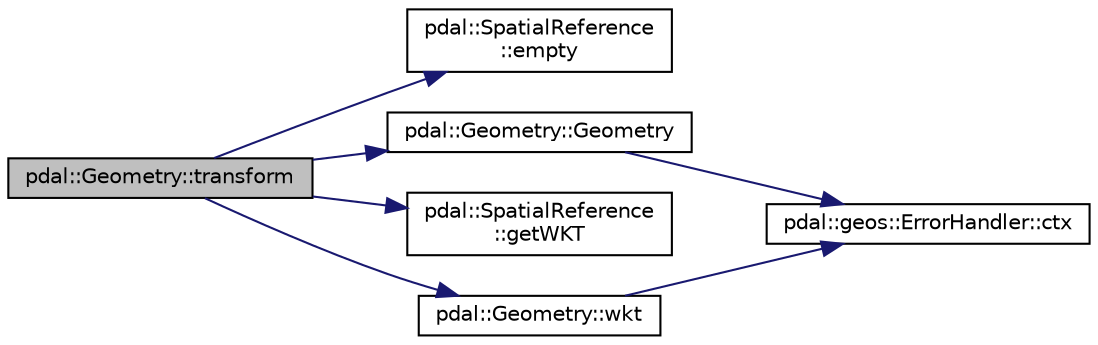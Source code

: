 digraph "pdal::Geometry::transform"
{
  edge [fontname="Helvetica",fontsize="10",labelfontname="Helvetica",labelfontsize="10"];
  node [fontname="Helvetica",fontsize="10",shape=record];
  rankdir="LR";
  Node1 [label="pdal::Geometry::transform",height=0.2,width=0.4,color="black", fillcolor="grey75", style="filled", fontcolor="black"];
  Node1 -> Node2 [color="midnightblue",fontsize="10",style="solid",fontname="Helvetica"];
  Node2 [label="pdal::SpatialReference\l::empty",height=0.2,width=0.4,color="black", fillcolor="white", style="filled",URL="$classpdal_1_1SpatialReference.html#a48fa2f7e79ea172b62ad2e874ff01610"];
  Node1 -> Node3 [color="midnightblue",fontsize="10",style="solid",fontname="Helvetica"];
  Node3 [label="pdal::Geometry::Geometry",height=0.2,width=0.4,color="black", fillcolor="white", style="filled",URL="$classpdal_1_1Geometry.html#a513c55c857db056ff8450173cb2de842"];
  Node3 -> Node4 [color="midnightblue",fontsize="10",style="solid",fontname="Helvetica"];
  Node4 [label="pdal::geos::ErrorHandler::ctx",height=0.2,width=0.4,color="black", fillcolor="white", style="filled",URL="$classpdal_1_1geos_1_1ErrorHandler.html#a54bdaa70ba8baee1c8ad8f9f47572c8d"];
  Node1 -> Node5 [color="midnightblue",fontsize="10",style="solid",fontname="Helvetica"];
  Node5 [label="pdal::SpatialReference\l::getWKT",height=0.2,width=0.4,color="black", fillcolor="white", style="filled",URL="$classpdal_1_1SpatialReference.html#ad6242348b0fecc9662bec718d056ef39"];
  Node1 -> Node6 [color="midnightblue",fontsize="10",style="solid",fontname="Helvetica"];
  Node6 [label="pdal::Geometry::wkt",height=0.2,width=0.4,color="black", fillcolor="white", style="filled",URL="$classpdal_1_1Geometry.html#ae5def73416a71131a5484c070f61a07f"];
  Node6 -> Node4 [color="midnightblue",fontsize="10",style="solid",fontname="Helvetica"];
}
